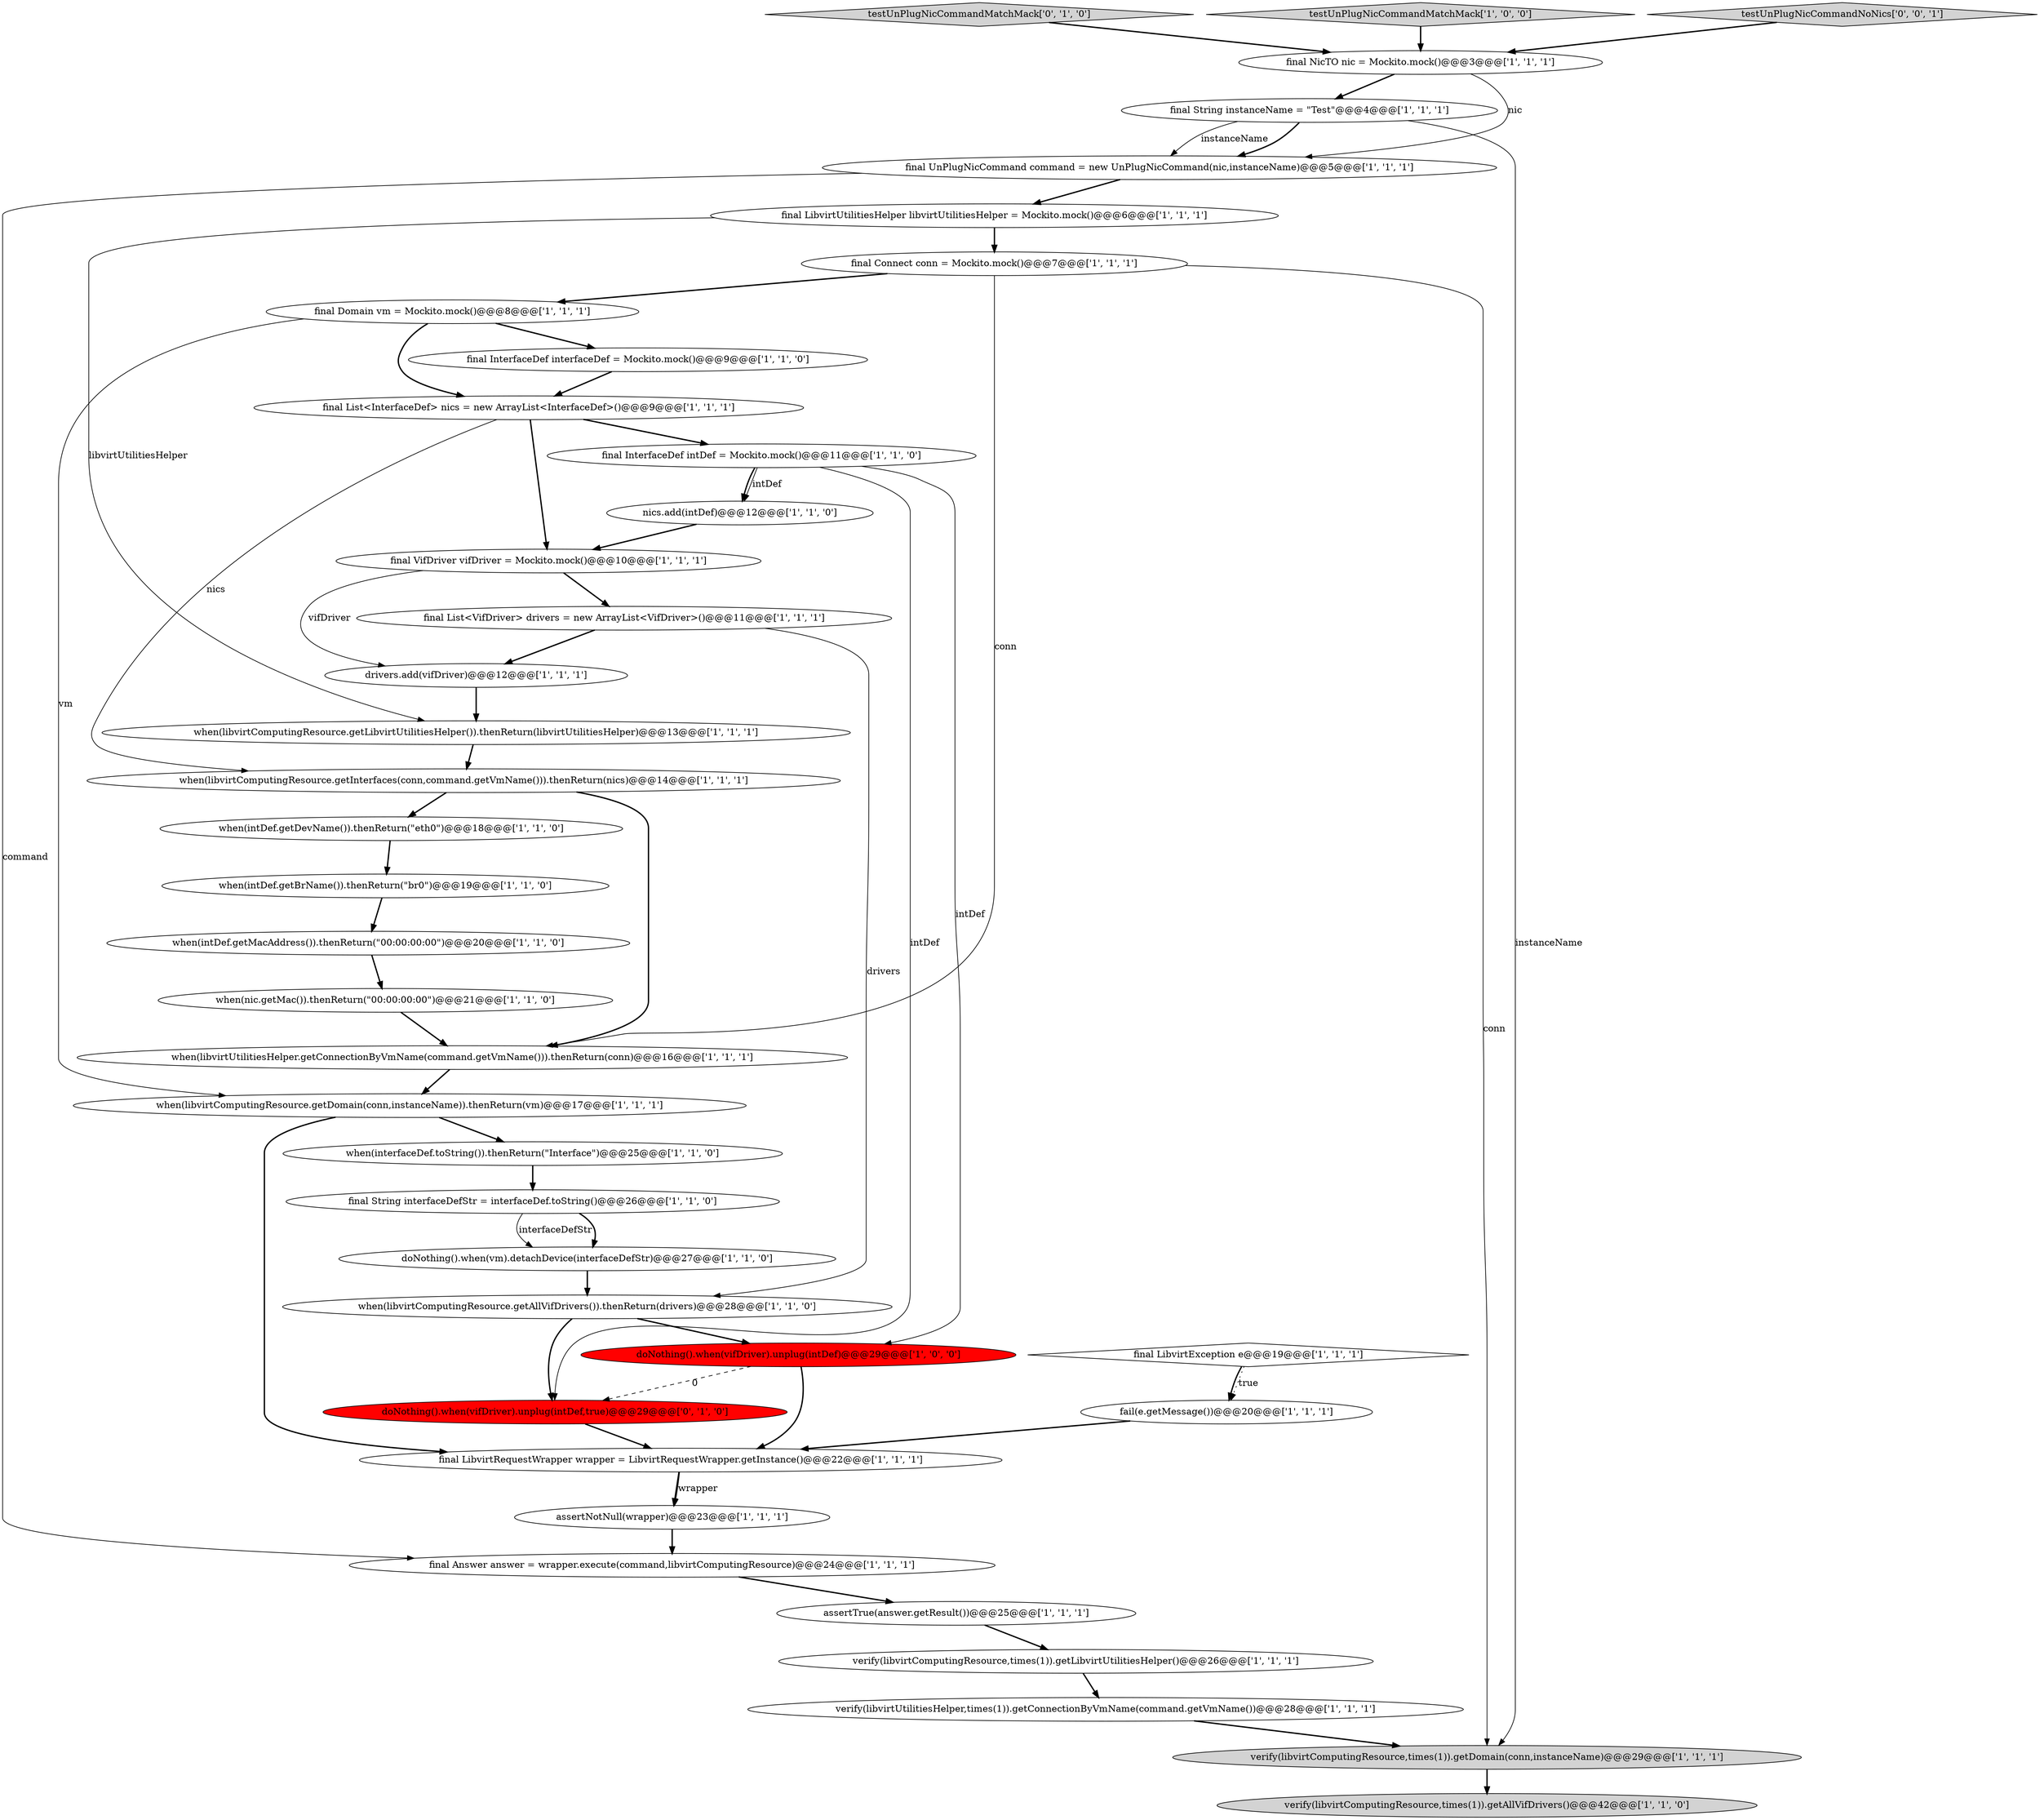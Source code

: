 digraph {
16 [style = filled, label = "doNothing().when(vifDriver).unplug(intDef)@@@29@@@['1', '0', '0']", fillcolor = red, shape = ellipse image = "AAA1AAABBB1BBB"];
31 [style = filled, label = "fail(e.getMessage())@@@20@@@['1', '1', '1']", fillcolor = white, shape = ellipse image = "AAA0AAABBB1BBB"];
6 [style = filled, label = "final Domain vm = Mockito.mock()@@@8@@@['1', '1', '1']", fillcolor = white, shape = ellipse image = "AAA0AAABBB1BBB"];
36 [style = filled, label = "assertNotNull(wrapper)@@@23@@@['1', '1', '1']", fillcolor = white, shape = ellipse image = "AAA0AAABBB1BBB"];
19 [style = filled, label = "final LibvirtRequestWrapper wrapper = LibvirtRequestWrapper.getInstance()@@@22@@@['1', '1', '1']", fillcolor = white, shape = ellipse image = "AAA0AAABBB1BBB"];
37 [style = filled, label = "doNothing().when(vifDriver).unplug(intDef,true)@@@29@@@['0', '1', '0']", fillcolor = red, shape = ellipse image = "AAA1AAABBB2BBB"];
17 [style = filled, label = "assertTrue(answer.getResult())@@@25@@@['1', '1', '1']", fillcolor = white, shape = ellipse image = "AAA0AAABBB1BBB"];
4 [style = filled, label = "final UnPlugNicCommand command = new UnPlugNicCommand(nic,instanceName)@@@5@@@['1', '1', '1']", fillcolor = white, shape = ellipse image = "AAA0AAABBB1BBB"];
21 [style = filled, label = "when(intDef.getDevName()).thenReturn(\"eth0\")@@@18@@@['1', '1', '0']", fillcolor = white, shape = ellipse image = "AAA0AAABBB1BBB"];
28 [style = filled, label = "when(libvirtComputingResource.getLibvirtUtilitiesHelper()).thenReturn(libvirtUtilitiesHelper)@@@13@@@['1', '1', '1']", fillcolor = white, shape = ellipse image = "AAA0AAABBB1BBB"];
3 [style = filled, label = "final Connect conn = Mockito.mock()@@@7@@@['1', '1', '1']", fillcolor = white, shape = ellipse image = "AAA0AAABBB1BBB"];
8 [style = filled, label = "doNothing().when(vm).detachDevice(interfaceDefStr)@@@27@@@['1', '1', '0']", fillcolor = white, shape = ellipse image = "AAA0AAABBB1BBB"];
14 [style = filled, label = "final String interfaceDefStr = interfaceDef.toString()@@@26@@@['1', '1', '0']", fillcolor = white, shape = ellipse image = "AAA0AAABBB1BBB"];
9 [style = filled, label = "when(libvirtComputingResource.getInterfaces(conn,command.getVmName())).thenReturn(nics)@@@14@@@['1', '1', '1']", fillcolor = white, shape = ellipse image = "AAA0AAABBB1BBB"];
18 [style = filled, label = "final LibvirtUtilitiesHelper libvirtUtilitiesHelper = Mockito.mock()@@@6@@@['1', '1', '1']", fillcolor = white, shape = ellipse image = "AAA0AAABBB1BBB"];
38 [style = filled, label = "testUnPlugNicCommandMatchMack['0', '1', '0']", fillcolor = lightgray, shape = diamond image = "AAA0AAABBB2BBB"];
15 [style = filled, label = "when(intDef.getBrName()).thenReturn(\"br0\")@@@19@@@['1', '1', '0']", fillcolor = white, shape = ellipse image = "AAA0AAABBB1BBB"];
30 [style = filled, label = "final VifDriver vifDriver = Mockito.mock()@@@10@@@['1', '1', '1']", fillcolor = white, shape = ellipse image = "AAA0AAABBB1BBB"];
23 [style = filled, label = "final String instanceName = \"Test\"@@@4@@@['1', '1', '1']", fillcolor = white, shape = ellipse image = "AAA0AAABBB1BBB"];
13 [style = filled, label = "final InterfaceDef intDef = Mockito.mock()@@@11@@@['1', '1', '0']", fillcolor = white, shape = ellipse image = "AAA0AAABBB1BBB"];
5 [style = filled, label = "testUnPlugNicCommandMatchMack['1', '0', '0']", fillcolor = lightgray, shape = diamond image = "AAA0AAABBB1BBB"];
34 [style = filled, label = "when(libvirtComputingResource.getDomain(conn,instanceName)).thenReturn(vm)@@@17@@@['1', '1', '1']", fillcolor = white, shape = ellipse image = "AAA0AAABBB1BBB"];
24 [style = filled, label = "when(intDef.getMacAddress()).thenReturn(\"00:00:00:00\")@@@20@@@['1', '1', '0']", fillcolor = white, shape = ellipse image = "AAA0AAABBB1BBB"];
0 [style = filled, label = "drivers.add(vifDriver)@@@12@@@['1', '1', '1']", fillcolor = white, shape = ellipse image = "AAA0AAABBB1BBB"];
27 [style = filled, label = "nics.add(intDef)@@@12@@@['1', '1', '0']", fillcolor = white, shape = ellipse image = "AAA0AAABBB1BBB"];
35 [style = filled, label = "verify(libvirtUtilitiesHelper,times(1)).getConnectionByVmName(command.getVmName())@@@28@@@['1', '1', '1']", fillcolor = white, shape = ellipse image = "AAA0AAABBB1BBB"];
11 [style = filled, label = "when(interfaceDef.toString()).thenReturn(\"Interface\")@@@25@@@['1', '1', '0']", fillcolor = white, shape = ellipse image = "AAA0AAABBB1BBB"];
25 [style = filled, label = "when(libvirtComputingResource.getAllVifDrivers()).thenReturn(drivers)@@@28@@@['1', '1', '0']", fillcolor = white, shape = ellipse image = "AAA0AAABBB1BBB"];
33 [style = filled, label = "verify(libvirtComputingResource,times(1)).getLibvirtUtilitiesHelper()@@@26@@@['1', '1', '1']", fillcolor = white, shape = ellipse image = "AAA0AAABBB1BBB"];
12 [style = filled, label = "final LibvirtException e@@@19@@@['1', '1', '1']", fillcolor = white, shape = diamond image = "AAA0AAABBB1BBB"];
7 [style = filled, label = "final List<InterfaceDef> nics = new ArrayList<InterfaceDef>()@@@9@@@['1', '1', '1']", fillcolor = white, shape = ellipse image = "AAA0AAABBB1BBB"];
26 [style = filled, label = "when(nic.getMac()).thenReturn(\"00:00:00:00\")@@@21@@@['1', '1', '0']", fillcolor = white, shape = ellipse image = "AAA0AAABBB1BBB"];
2 [style = filled, label = "when(libvirtUtilitiesHelper.getConnectionByVmName(command.getVmName())).thenReturn(conn)@@@16@@@['1', '1', '1']", fillcolor = white, shape = ellipse image = "AAA0AAABBB1BBB"];
1 [style = filled, label = "verify(libvirtComputingResource,times(1)).getDomain(conn,instanceName)@@@29@@@['1', '1', '1']", fillcolor = lightgray, shape = ellipse image = "AAA0AAABBB1BBB"];
29 [style = filled, label = "verify(libvirtComputingResource,times(1)).getAllVifDrivers()@@@42@@@['1', '1', '0']", fillcolor = lightgray, shape = ellipse image = "AAA0AAABBB1BBB"];
32 [style = filled, label = "final Answer answer = wrapper.execute(command,libvirtComputingResource)@@@24@@@['1', '1', '1']", fillcolor = white, shape = ellipse image = "AAA0AAABBB1BBB"];
10 [style = filled, label = "final List<VifDriver> drivers = new ArrayList<VifDriver>()@@@11@@@['1', '1', '1']", fillcolor = white, shape = ellipse image = "AAA0AAABBB1BBB"];
39 [style = filled, label = "testUnPlugNicCommandNoNics['0', '0', '1']", fillcolor = lightgray, shape = diamond image = "AAA0AAABBB3BBB"];
22 [style = filled, label = "final InterfaceDef interfaceDef = Mockito.mock()@@@9@@@['1', '1', '0']", fillcolor = white, shape = ellipse image = "AAA0AAABBB1BBB"];
20 [style = filled, label = "final NicTO nic = Mockito.mock()@@@3@@@['1', '1', '1']", fillcolor = white, shape = ellipse image = "AAA0AAABBB1BBB"];
7->13 [style = bold, label=""];
13->16 [style = solid, label="intDef"];
30->0 [style = solid, label="vifDriver"];
18->3 [style = bold, label=""];
38->20 [style = bold, label=""];
33->35 [style = bold, label=""];
12->31 [style = dotted, label="true"];
16->37 [style = dashed, label="0"];
14->8 [style = solid, label="interfaceDefStr"];
3->1 [style = solid, label="conn"];
34->19 [style = bold, label=""];
5->20 [style = bold, label=""];
11->14 [style = bold, label=""];
6->22 [style = bold, label=""];
7->30 [style = bold, label=""];
9->2 [style = bold, label=""];
7->9 [style = solid, label="nics"];
23->1 [style = solid, label="instanceName"];
10->25 [style = solid, label="drivers"];
21->15 [style = bold, label=""];
27->30 [style = bold, label=""];
2->34 [style = bold, label=""];
13->27 [style = solid, label="intDef"];
23->4 [style = bold, label=""];
28->9 [style = bold, label=""];
3->6 [style = bold, label=""];
36->32 [style = bold, label=""];
4->18 [style = bold, label=""];
19->36 [style = bold, label=""];
17->33 [style = bold, label=""];
3->2 [style = solid, label="conn"];
23->4 [style = solid, label="instanceName"];
19->36 [style = solid, label="wrapper"];
16->19 [style = bold, label=""];
25->16 [style = bold, label=""];
22->7 [style = bold, label=""];
34->11 [style = bold, label=""];
13->37 [style = solid, label="intDef"];
18->28 [style = solid, label="libvirtUtilitiesHelper"];
24->26 [style = bold, label=""];
26->2 [style = bold, label=""];
13->27 [style = bold, label=""];
35->1 [style = bold, label=""];
20->23 [style = bold, label=""];
25->37 [style = bold, label=""];
15->24 [style = bold, label=""];
10->0 [style = bold, label=""];
9->21 [style = bold, label=""];
30->10 [style = bold, label=""];
14->8 [style = bold, label=""];
37->19 [style = bold, label=""];
4->32 [style = solid, label="command"];
1->29 [style = bold, label=""];
6->7 [style = bold, label=""];
39->20 [style = bold, label=""];
6->34 [style = solid, label="vm"];
8->25 [style = bold, label=""];
32->17 [style = bold, label=""];
31->19 [style = bold, label=""];
12->31 [style = bold, label=""];
20->4 [style = solid, label="nic"];
0->28 [style = bold, label=""];
}

